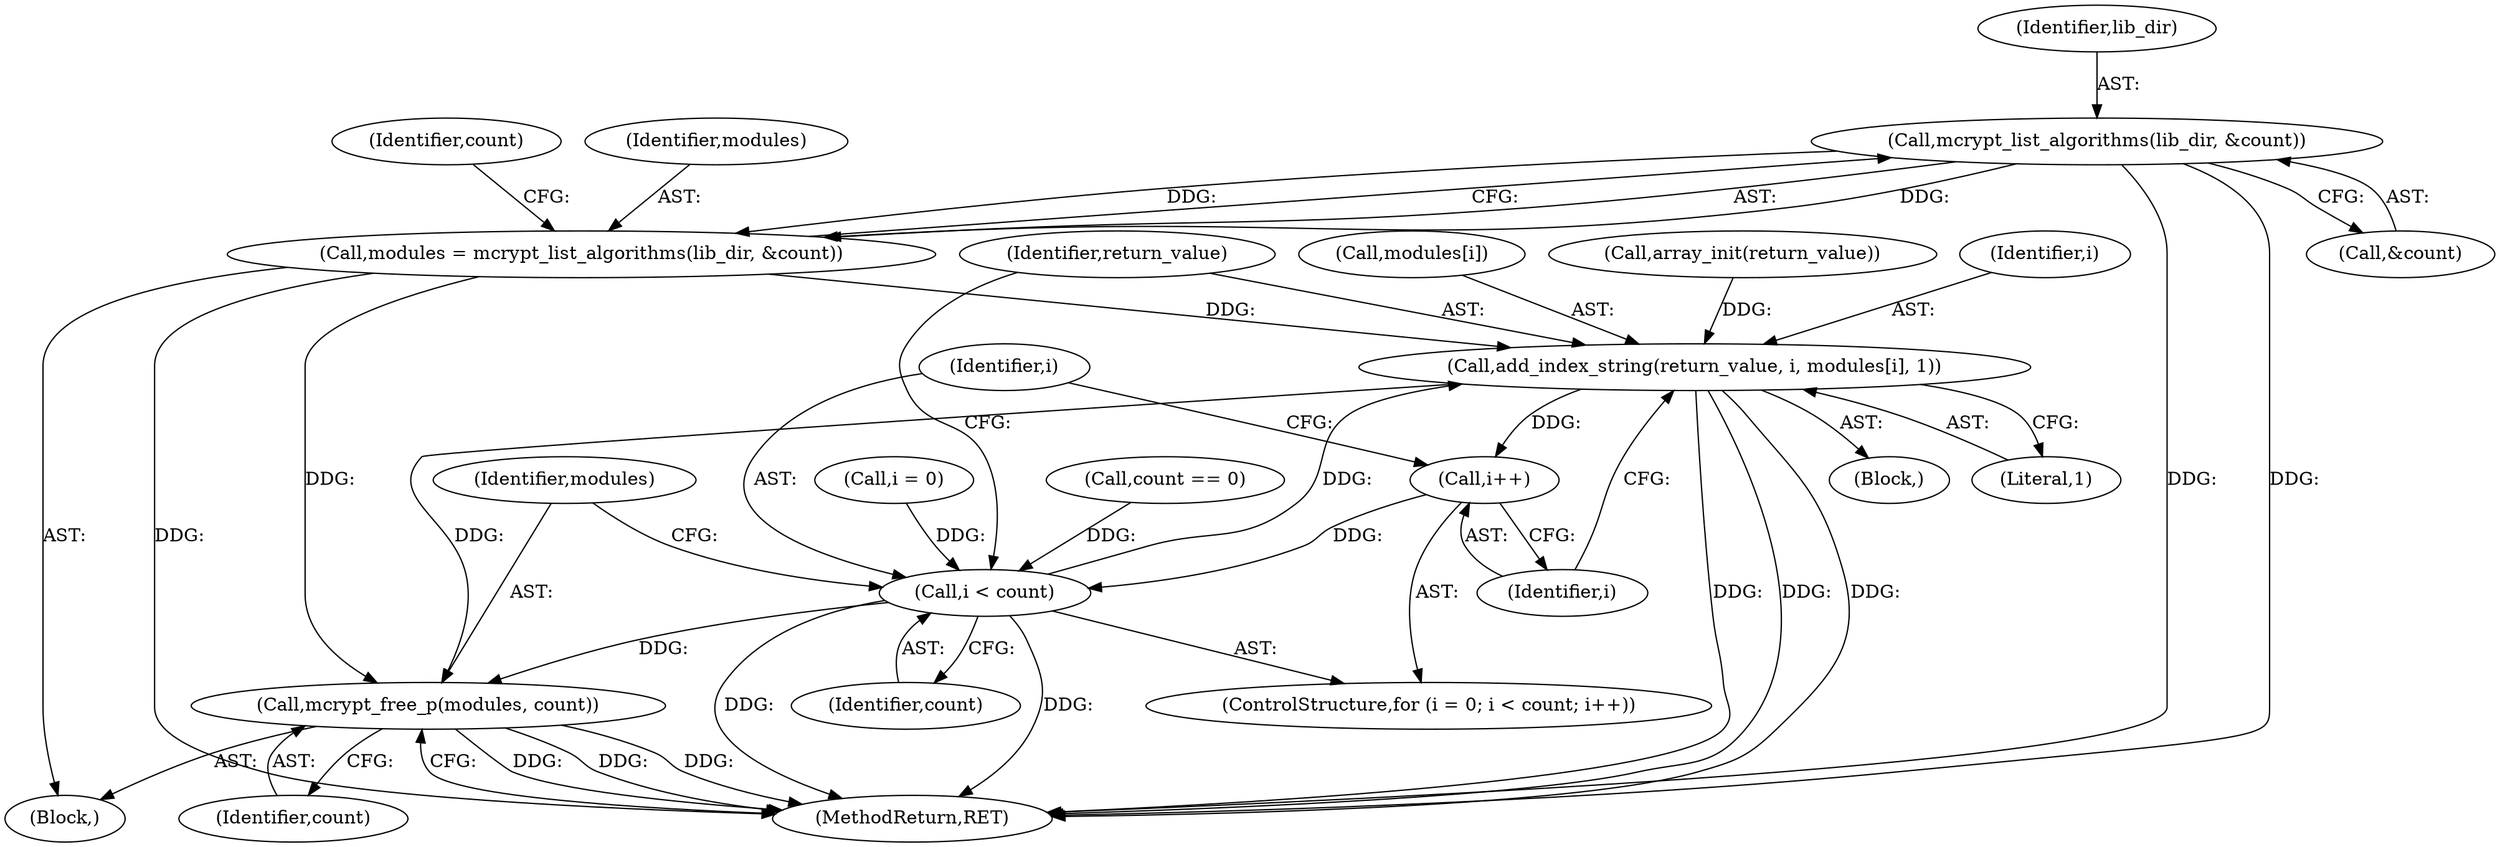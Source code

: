 digraph "0_php-src_6c5211a0cef0cc2854eaa387e0eb036e012904d0?w=1_12@API" {
"1000118" [label="(Call,mcrypt_list_algorithms(lib_dir, &count))"];
"1000116" [label="(Call,modules = mcrypt_list_algorithms(lib_dir, &count))"];
"1000137" [label="(Call,add_index_string(return_value, i, modules[i], 1))"];
"1000134" [label="(Call,i++)"];
"1000131" [label="(Call,i < count)"];
"1000144" [label="(Call,mcrypt_free_p(modules, count))"];
"1000123" [label="(Call,count == 0)"];
"1000146" [label="(Identifier,count)"];
"1000131" [label="(Call,i < count)"];
"1000145" [label="(Identifier,modules)"];
"1000140" [label="(Call,modules[i])"];
"1000119" [label="(Identifier,lib_dir)"];
"1000137" [label="(Call,add_index_string(return_value, i, modules[i], 1))"];
"1000144" [label="(Call,mcrypt_free_p(modules, count))"];
"1000124" [label="(Identifier,count)"];
"1000136" [label="(Block,)"];
"1000143" [label="(Literal,1)"];
"1000147" [label="(MethodReturn,RET)"];
"1000114" [label="(Call,array_init(return_value))"];
"1000134" [label="(Call,i++)"];
"1000116" [label="(Call,modules = mcrypt_list_algorithms(lib_dir, &count))"];
"1000127" [label="(ControlStructure,for (i = 0; i < count; i++))"];
"1000138" [label="(Identifier,return_value)"];
"1000132" [label="(Identifier,i)"];
"1000117" [label="(Identifier,modules)"];
"1000135" [label="(Identifier,i)"];
"1000128" [label="(Call,i = 0)"];
"1000139" [label="(Identifier,i)"];
"1000120" [label="(Call,&count)"];
"1000133" [label="(Identifier,count)"];
"1000118" [label="(Call,mcrypt_list_algorithms(lib_dir, &count))"];
"1000102" [label="(Block,)"];
"1000118" -> "1000116"  [label="AST: "];
"1000118" -> "1000120"  [label="CFG: "];
"1000119" -> "1000118"  [label="AST: "];
"1000120" -> "1000118"  [label="AST: "];
"1000116" -> "1000118"  [label="CFG: "];
"1000118" -> "1000147"  [label="DDG: "];
"1000118" -> "1000147"  [label="DDG: "];
"1000118" -> "1000116"  [label="DDG: "];
"1000118" -> "1000116"  [label="DDG: "];
"1000116" -> "1000102"  [label="AST: "];
"1000117" -> "1000116"  [label="AST: "];
"1000124" -> "1000116"  [label="CFG: "];
"1000116" -> "1000147"  [label="DDG: "];
"1000116" -> "1000137"  [label="DDG: "];
"1000116" -> "1000144"  [label="DDG: "];
"1000137" -> "1000136"  [label="AST: "];
"1000137" -> "1000143"  [label="CFG: "];
"1000138" -> "1000137"  [label="AST: "];
"1000139" -> "1000137"  [label="AST: "];
"1000140" -> "1000137"  [label="AST: "];
"1000143" -> "1000137"  [label="AST: "];
"1000135" -> "1000137"  [label="CFG: "];
"1000137" -> "1000147"  [label="DDG: "];
"1000137" -> "1000147"  [label="DDG: "];
"1000137" -> "1000147"  [label="DDG: "];
"1000137" -> "1000134"  [label="DDG: "];
"1000114" -> "1000137"  [label="DDG: "];
"1000131" -> "1000137"  [label="DDG: "];
"1000137" -> "1000144"  [label="DDG: "];
"1000134" -> "1000127"  [label="AST: "];
"1000134" -> "1000135"  [label="CFG: "];
"1000135" -> "1000134"  [label="AST: "];
"1000132" -> "1000134"  [label="CFG: "];
"1000134" -> "1000131"  [label="DDG: "];
"1000131" -> "1000127"  [label="AST: "];
"1000131" -> "1000133"  [label="CFG: "];
"1000132" -> "1000131"  [label="AST: "];
"1000133" -> "1000131"  [label="AST: "];
"1000138" -> "1000131"  [label="CFG: "];
"1000145" -> "1000131"  [label="CFG: "];
"1000131" -> "1000147"  [label="DDG: "];
"1000131" -> "1000147"  [label="DDG: "];
"1000128" -> "1000131"  [label="DDG: "];
"1000123" -> "1000131"  [label="DDG: "];
"1000131" -> "1000144"  [label="DDG: "];
"1000144" -> "1000102"  [label="AST: "];
"1000144" -> "1000146"  [label="CFG: "];
"1000145" -> "1000144"  [label="AST: "];
"1000146" -> "1000144"  [label="AST: "];
"1000147" -> "1000144"  [label="CFG: "];
"1000144" -> "1000147"  [label="DDG: "];
"1000144" -> "1000147"  [label="DDG: "];
"1000144" -> "1000147"  [label="DDG: "];
}
